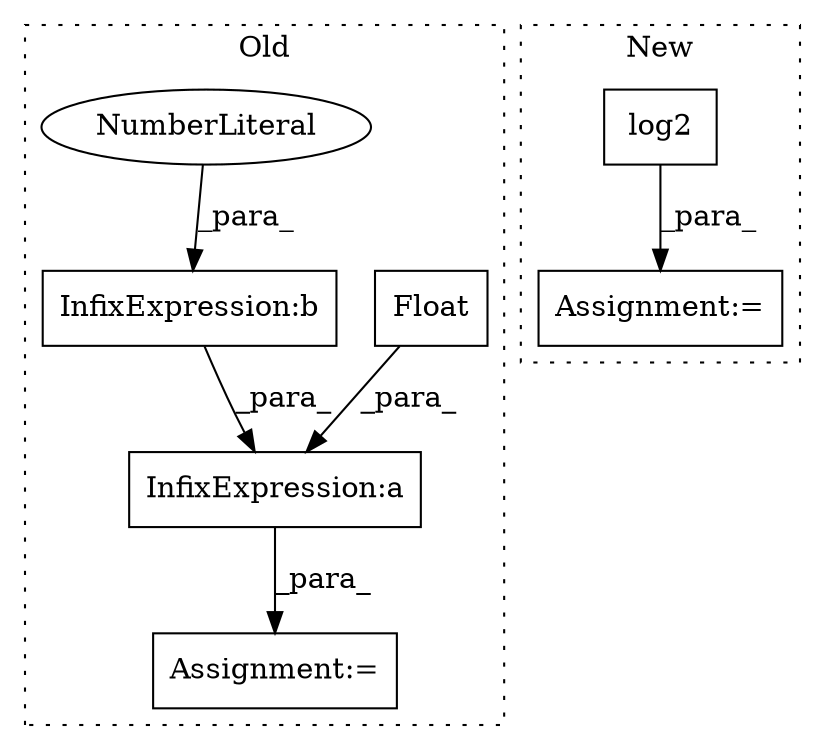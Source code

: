 digraph G {
subgraph cluster0 {
1 [label="Float" a="32" s="3882,3893" l="6,1" shape="box"];
3 [label="InfixExpression:a" a="27" s="3879" l="3" shape="box"];
4 [label="InfixExpression:b" a="27" s="3606" l="3" shape="box"];
5 [label="NumberLiteral" a="34" s="3605" l="1" shape="ellipse"];
7 [label="Assignment:=" a="7" s="3869" l="1" shape="box"];
label = "Old";
style="dotted";
}
subgraph cluster1 {
2 [label="log2" a="32" s="3850,3876" l="5,1" shape="box"];
6 [label="Assignment:=" a="7" s="3839" l="1" shape="box"];
label = "New";
style="dotted";
}
1 -> 3 [label="_para_"];
2 -> 6 [label="_para_"];
3 -> 7 [label="_para_"];
4 -> 3 [label="_para_"];
5 -> 4 [label="_para_"];
}